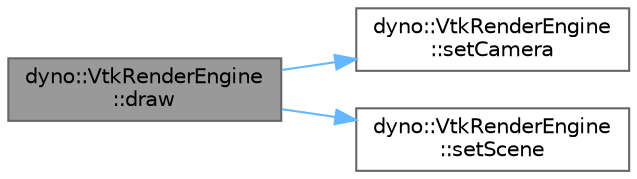 digraph "dyno::VtkRenderEngine::draw"
{
 // LATEX_PDF_SIZE
  bgcolor="transparent";
  edge [fontname=Helvetica,fontsize=10,labelfontname=Helvetica,labelfontsize=10];
  node [fontname=Helvetica,fontsize=10,shape=box,height=0.2,width=0.4];
  rankdir="LR";
  Node1 [id="Node000001",label="dyno::VtkRenderEngine\l::draw",height=0.2,width=0.4,color="gray40", fillcolor="grey60", style="filled", fontcolor="black",tooltip=" "];
  Node1 -> Node2 [id="edge1_Node000001_Node000002",color="steelblue1",style="solid",tooltip=" "];
  Node2 [id="Node000002",label="dyno::VtkRenderEngine\l::setCamera",height=0.2,width=0.4,color="grey40", fillcolor="white", style="filled",URL="$classdyno_1_1_vtk_render_engine.html#a653d61c612604331502b9eda7868fbb5",tooltip=" "];
  Node1 -> Node3 [id="edge2_Node000001_Node000003",color="steelblue1",style="solid",tooltip=" "];
  Node3 [id="Node000003",label="dyno::VtkRenderEngine\l::setScene",height=0.2,width=0.4,color="grey40", fillcolor="white", style="filled",URL="$classdyno_1_1_vtk_render_engine.html#a1a12f7a7ed07ba834bd72efabb6766c7",tooltip=" "];
}
